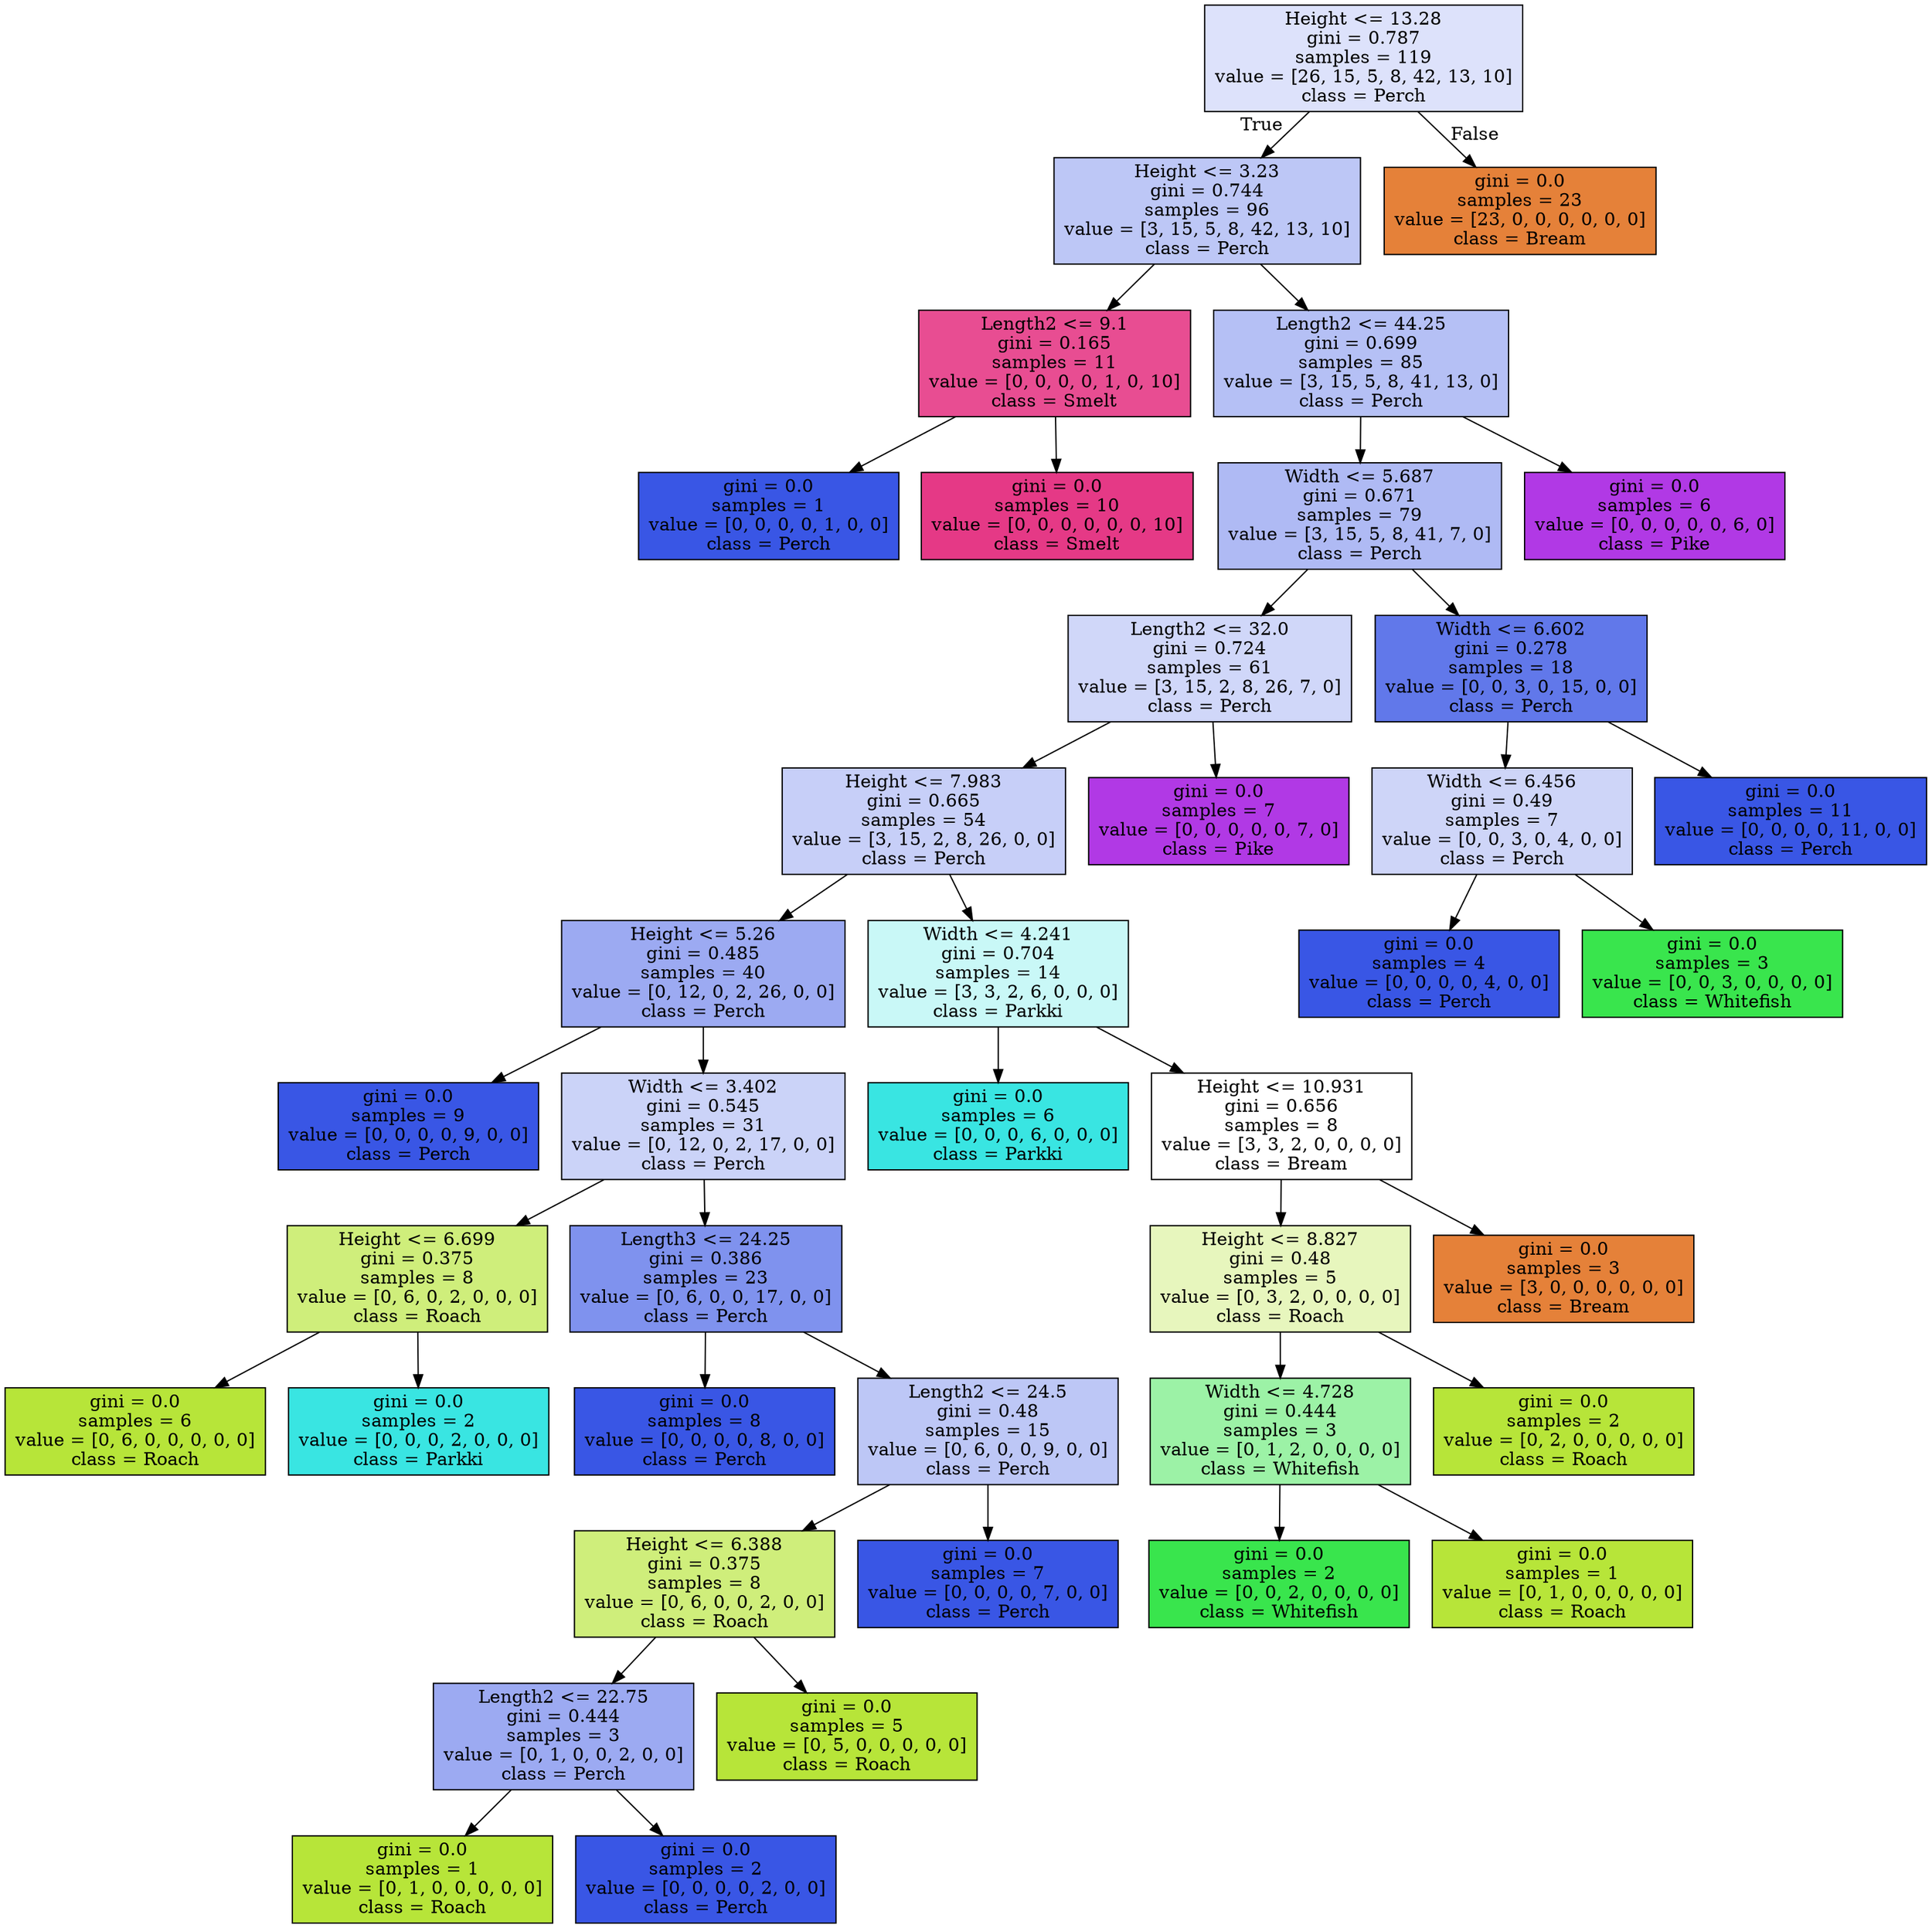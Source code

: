 digraph Tree {
node [shape=box, style="filled", color="black"] ;
0 [label="Height <= 13.28\ngini = 0.787\nsamples = 119\nvalue = [26, 15, 5, 8, 42, 13, 10]\nclass = Perch", fillcolor="#dde2fb"] ;
1 [label="Height <= 3.23\ngini = 0.744\nsamples = 96\nvalue = [3, 15, 5, 8, 42, 13, 10]\nclass = Perch", fillcolor="#bdc7f6"] ;
0 -> 1 [labeldistance=2.5, labelangle=45, headlabel="True"] ;
2 [label="Length2 <= 9.1\ngini = 0.165\nsamples = 11\nvalue = [0, 0, 0, 0, 1, 0, 10]\nclass = Smelt", fillcolor="#e84d92"] ;
1 -> 2 ;
3 [label="gini = 0.0\nsamples = 1\nvalue = [0, 0, 0, 0, 1, 0, 0]\nclass = Perch", fillcolor="#3956e5"] ;
2 -> 3 ;
4 [label="gini = 0.0\nsamples = 10\nvalue = [0, 0, 0, 0, 0, 0, 10]\nclass = Smelt", fillcolor="#e53986"] ;
2 -> 4 ;
5 [label="Length2 <= 44.25\ngini = 0.699\nsamples = 85\nvalue = [3, 15, 5, 8, 41, 13, 0]\nclass = Perch", fillcolor="#b5c0f5"] ;
1 -> 5 ;
6 [label="Width <= 5.687\ngini = 0.671\nsamples = 79\nvalue = [3, 15, 5, 8, 41, 7, 0]\nclass = Perch", fillcolor="#afbaf4"] ;
5 -> 6 ;
7 [label="Length2 <= 32.0\ngini = 0.724\nsamples = 61\nvalue = [3, 15, 2, 8, 26, 7, 0]\nclass = Perch", fillcolor="#d0d7f9"] ;
6 -> 7 ;
8 [label="Height <= 7.983\ngini = 0.665\nsamples = 54\nvalue = [3, 15, 2, 8, 26, 0, 0]\nclass = Perch", fillcolor="#c7cff8"] ;
7 -> 8 ;
9 [label="Height <= 5.26\ngini = 0.485\nsamples = 40\nvalue = [0, 12, 0, 2, 26, 0, 0]\nclass = Perch", fillcolor="#9caaf2"] ;
8 -> 9 ;
10 [label="gini = 0.0\nsamples = 9\nvalue = [0, 0, 0, 0, 9, 0, 0]\nclass = Perch", fillcolor="#3956e5"] ;
9 -> 10 ;
11 [label="Width <= 3.402\ngini = 0.545\nsamples = 31\nvalue = [0, 12, 0, 2, 17, 0, 0]\nclass = Perch", fillcolor="#cbd3f8"] ;
9 -> 11 ;
12 [label="Height <= 6.699\ngini = 0.375\nsamples = 8\nvalue = [0, 6, 0, 2, 0, 0, 0]\nclass = Roach", fillcolor="#cfee7b"] ;
11 -> 12 ;
13 [label="gini = 0.0\nsamples = 6\nvalue = [0, 6, 0, 0, 0, 0, 0]\nclass = Roach", fillcolor="#b7e539"] ;
12 -> 13 ;
14 [label="gini = 0.0\nsamples = 2\nvalue = [0, 0, 0, 2, 0, 0, 0]\nclass = Parkki", fillcolor="#39e5e2"] ;
12 -> 14 ;
15 [label="Length3 <= 24.25\ngini = 0.386\nsamples = 23\nvalue = [0, 6, 0, 0, 17, 0, 0]\nclass = Perch", fillcolor="#7f92ee"] ;
11 -> 15 ;
16 [label="gini = 0.0\nsamples = 8\nvalue = [0, 0, 0, 0, 8, 0, 0]\nclass = Perch", fillcolor="#3956e5"] ;
15 -> 16 ;
17 [label="Length2 <= 24.5\ngini = 0.48\nsamples = 15\nvalue = [0, 6, 0, 0, 9, 0, 0]\nclass = Perch", fillcolor="#bdc7f6"] ;
15 -> 17 ;
18 [label="Height <= 6.388\ngini = 0.375\nsamples = 8\nvalue = [0, 6, 0, 0, 2, 0, 0]\nclass = Roach", fillcolor="#cfee7b"] ;
17 -> 18 ;
19 [label="Length2 <= 22.75\ngini = 0.444\nsamples = 3\nvalue = [0, 1, 0, 0, 2, 0, 0]\nclass = Perch", fillcolor="#9caaf2"] ;
18 -> 19 ;
20 [label="gini = 0.0\nsamples = 1\nvalue = [0, 1, 0, 0, 0, 0, 0]\nclass = Roach", fillcolor="#b7e539"] ;
19 -> 20 ;
21 [label="gini = 0.0\nsamples = 2\nvalue = [0, 0, 0, 0, 2, 0, 0]\nclass = Perch", fillcolor="#3956e5"] ;
19 -> 21 ;
22 [label="gini = 0.0\nsamples = 5\nvalue = [0, 5, 0, 0, 0, 0, 0]\nclass = Roach", fillcolor="#b7e539"] ;
18 -> 22 ;
23 [label="gini = 0.0\nsamples = 7\nvalue = [0, 0, 0, 0, 7, 0, 0]\nclass = Perch", fillcolor="#3956e5"] ;
17 -> 23 ;
24 [label="Width <= 4.241\ngini = 0.704\nsamples = 14\nvalue = [3, 3, 2, 6, 0, 0, 0]\nclass = Parkki", fillcolor="#c9f8f7"] ;
8 -> 24 ;
25 [label="gini = 0.0\nsamples = 6\nvalue = [0, 0, 0, 6, 0, 0, 0]\nclass = Parkki", fillcolor="#39e5e2"] ;
24 -> 25 ;
26 [label="Height <= 10.931\ngini = 0.656\nsamples = 8\nvalue = [3, 3, 2, 0, 0, 0, 0]\nclass = Bream", fillcolor="#ffffff"] ;
24 -> 26 ;
27 [label="Height <= 8.827\ngini = 0.48\nsamples = 5\nvalue = [0, 3, 2, 0, 0, 0, 0]\nclass = Roach", fillcolor="#e7f6bd"] ;
26 -> 27 ;
28 [label="Width <= 4.728\ngini = 0.444\nsamples = 3\nvalue = [0, 1, 2, 0, 0, 0, 0]\nclass = Whitefish", fillcolor="#9cf2a6"] ;
27 -> 28 ;
29 [label="gini = 0.0\nsamples = 2\nvalue = [0, 0, 2, 0, 0, 0, 0]\nclass = Whitefish", fillcolor="#39e54d"] ;
28 -> 29 ;
30 [label="gini = 0.0\nsamples = 1\nvalue = [0, 1, 0, 0, 0, 0, 0]\nclass = Roach", fillcolor="#b7e539"] ;
28 -> 30 ;
31 [label="gini = 0.0\nsamples = 2\nvalue = [0, 2, 0, 0, 0, 0, 0]\nclass = Roach", fillcolor="#b7e539"] ;
27 -> 31 ;
32 [label="gini = 0.0\nsamples = 3\nvalue = [3, 0, 0, 0, 0, 0, 0]\nclass = Bream", fillcolor="#e58139"] ;
26 -> 32 ;
33 [label="gini = 0.0\nsamples = 7\nvalue = [0, 0, 0, 0, 0, 7, 0]\nclass = Pike", fillcolor="#b139e5"] ;
7 -> 33 ;
34 [label="Width <= 6.602\ngini = 0.278\nsamples = 18\nvalue = [0, 0, 3, 0, 15, 0, 0]\nclass = Perch", fillcolor="#6178ea"] ;
6 -> 34 ;
35 [label="Width <= 6.456\ngini = 0.49\nsamples = 7\nvalue = [0, 0, 3, 0, 4, 0, 0]\nclass = Perch", fillcolor="#ced5f8"] ;
34 -> 35 ;
36 [label="gini = 0.0\nsamples = 4\nvalue = [0, 0, 0, 0, 4, 0, 0]\nclass = Perch", fillcolor="#3956e5"] ;
35 -> 36 ;
37 [label="gini = 0.0\nsamples = 3\nvalue = [0, 0, 3, 0, 0, 0, 0]\nclass = Whitefish", fillcolor="#39e54d"] ;
35 -> 37 ;
38 [label="gini = 0.0\nsamples = 11\nvalue = [0, 0, 0, 0, 11, 0, 0]\nclass = Perch", fillcolor="#3956e5"] ;
34 -> 38 ;
39 [label="gini = 0.0\nsamples = 6\nvalue = [0, 0, 0, 0, 0, 6, 0]\nclass = Pike", fillcolor="#b139e5"] ;
5 -> 39 ;
40 [label="gini = 0.0\nsamples = 23\nvalue = [23, 0, 0, 0, 0, 0, 0]\nclass = Bream", fillcolor="#e58139"] ;
0 -> 40 [labeldistance=2.5, labelangle=-45, headlabel="False"] ;
}